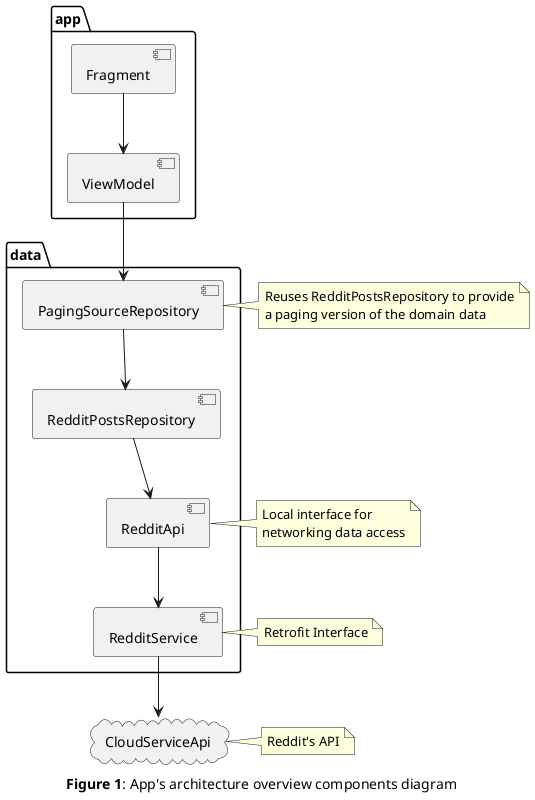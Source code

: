 @startuml

caption **Figure 1**: App's architecture overview components diagram

package app {
    [Fragment]
    [ViewModel]
}

Fragment -down-> ViewModel

package data {
    [PagingSourceRepository]
    [RedditPostsRepository]
    [RedditApi]
    [RedditService]
}

cloud CloudServiceApi

ViewModel -down-> PagingSourceRepository
PagingSourceRepository -down-> RedditPostsRepository
RedditPostsRepository -down-> RedditApi
RedditApi -down-> RedditService
RedditService -down->CloudServiceApi

note right of PagingSourceRepository
    Reuses RedditPostsRepository to provide
    a paging version of the domain data
end note

note right of RedditApi
    Local interface for 
    networking data access
end note

note right of RedditService
    Retrofit Interface
end note

note right of CloudServiceApi
    Reddit's API
end note
@enduml